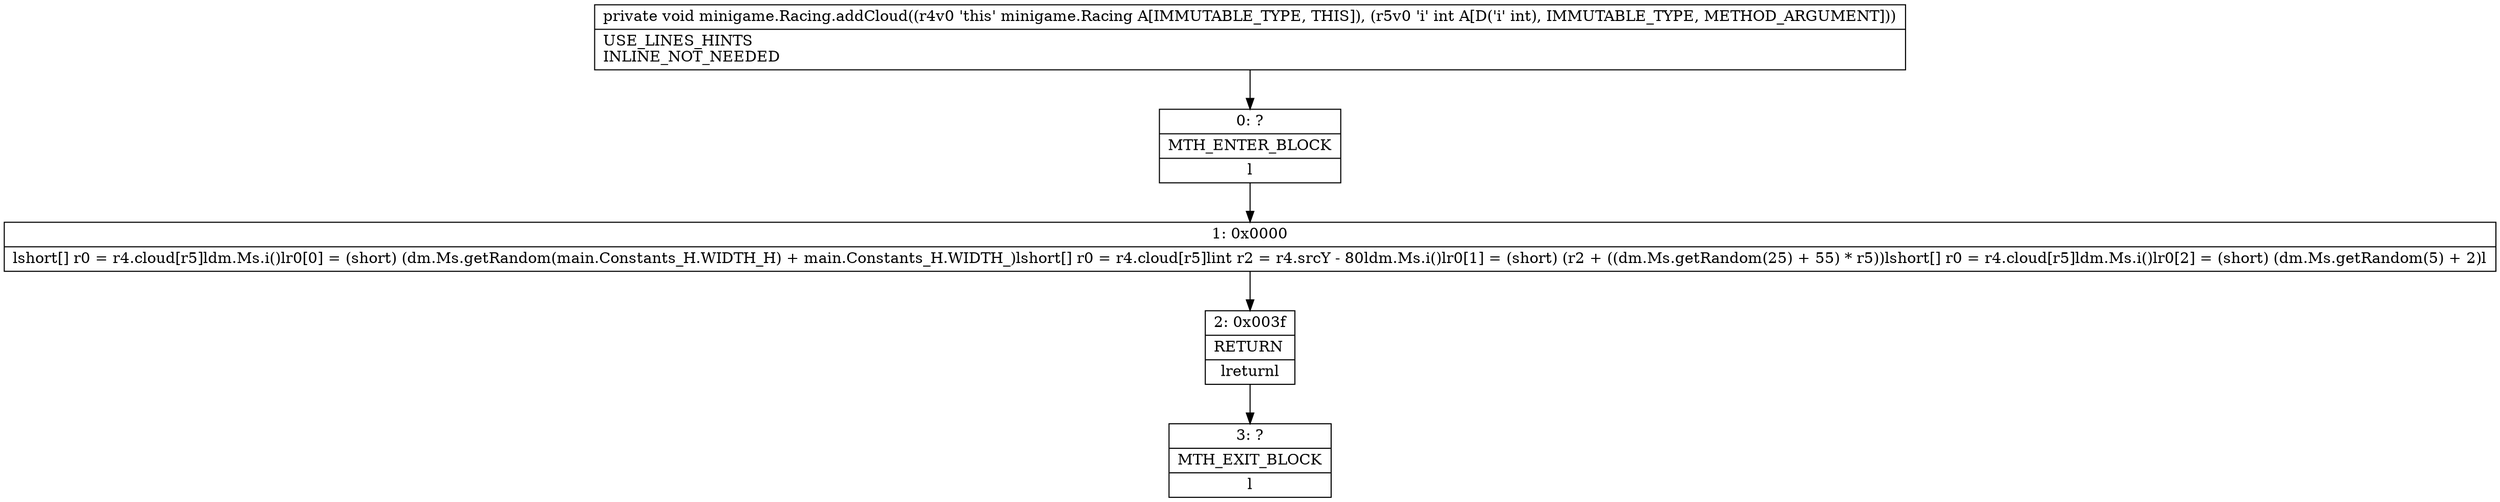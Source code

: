 digraph "CFG forminigame.Racing.addCloud(I)V" {
Node_0 [shape=record,label="{0\:\ ?|MTH_ENTER_BLOCK\l|l}"];
Node_1 [shape=record,label="{1\:\ 0x0000|lshort[] r0 = r4.cloud[r5]ldm.Ms.i()lr0[0] = (short) (dm.Ms.getRandom(main.Constants_H.WIDTH_H) + main.Constants_H.WIDTH_)lshort[] r0 = r4.cloud[r5]lint r2 = r4.srcY \- 80ldm.Ms.i()lr0[1] = (short) (r2 + ((dm.Ms.getRandom(25) + 55) * r5))lshort[] r0 = r4.cloud[r5]ldm.Ms.i()lr0[2] = (short) (dm.Ms.getRandom(5) + 2)l}"];
Node_2 [shape=record,label="{2\:\ 0x003f|RETURN\l|lreturnl}"];
Node_3 [shape=record,label="{3\:\ ?|MTH_EXIT_BLOCK\l|l}"];
MethodNode[shape=record,label="{private void minigame.Racing.addCloud((r4v0 'this' minigame.Racing A[IMMUTABLE_TYPE, THIS]), (r5v0 'i' int A[D('i' int), IMMUTABLE_TYPE, METHOD_ARGUMENT]))  | USE_LINES_HINTS\lINLINE_NOT_NEEDED\l}"];
MethodNode -> Node_0;
Node_0 -> Node_1;
Node_1 -> Node_2;
Node_2 -> Node_3;
}

